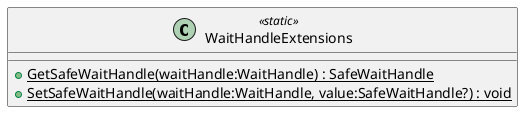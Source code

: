@startuml
class WaitHandleExtensions <<static>> {
    + {static} GetSafeWaitHandle(waitHandle:WaitHandle) : SafeWaitHandle
    + {static} SetSafeWaitHandle(waitHandle:WaitHandle, value:SafeWaitHandle?) : void
}
@enduml
